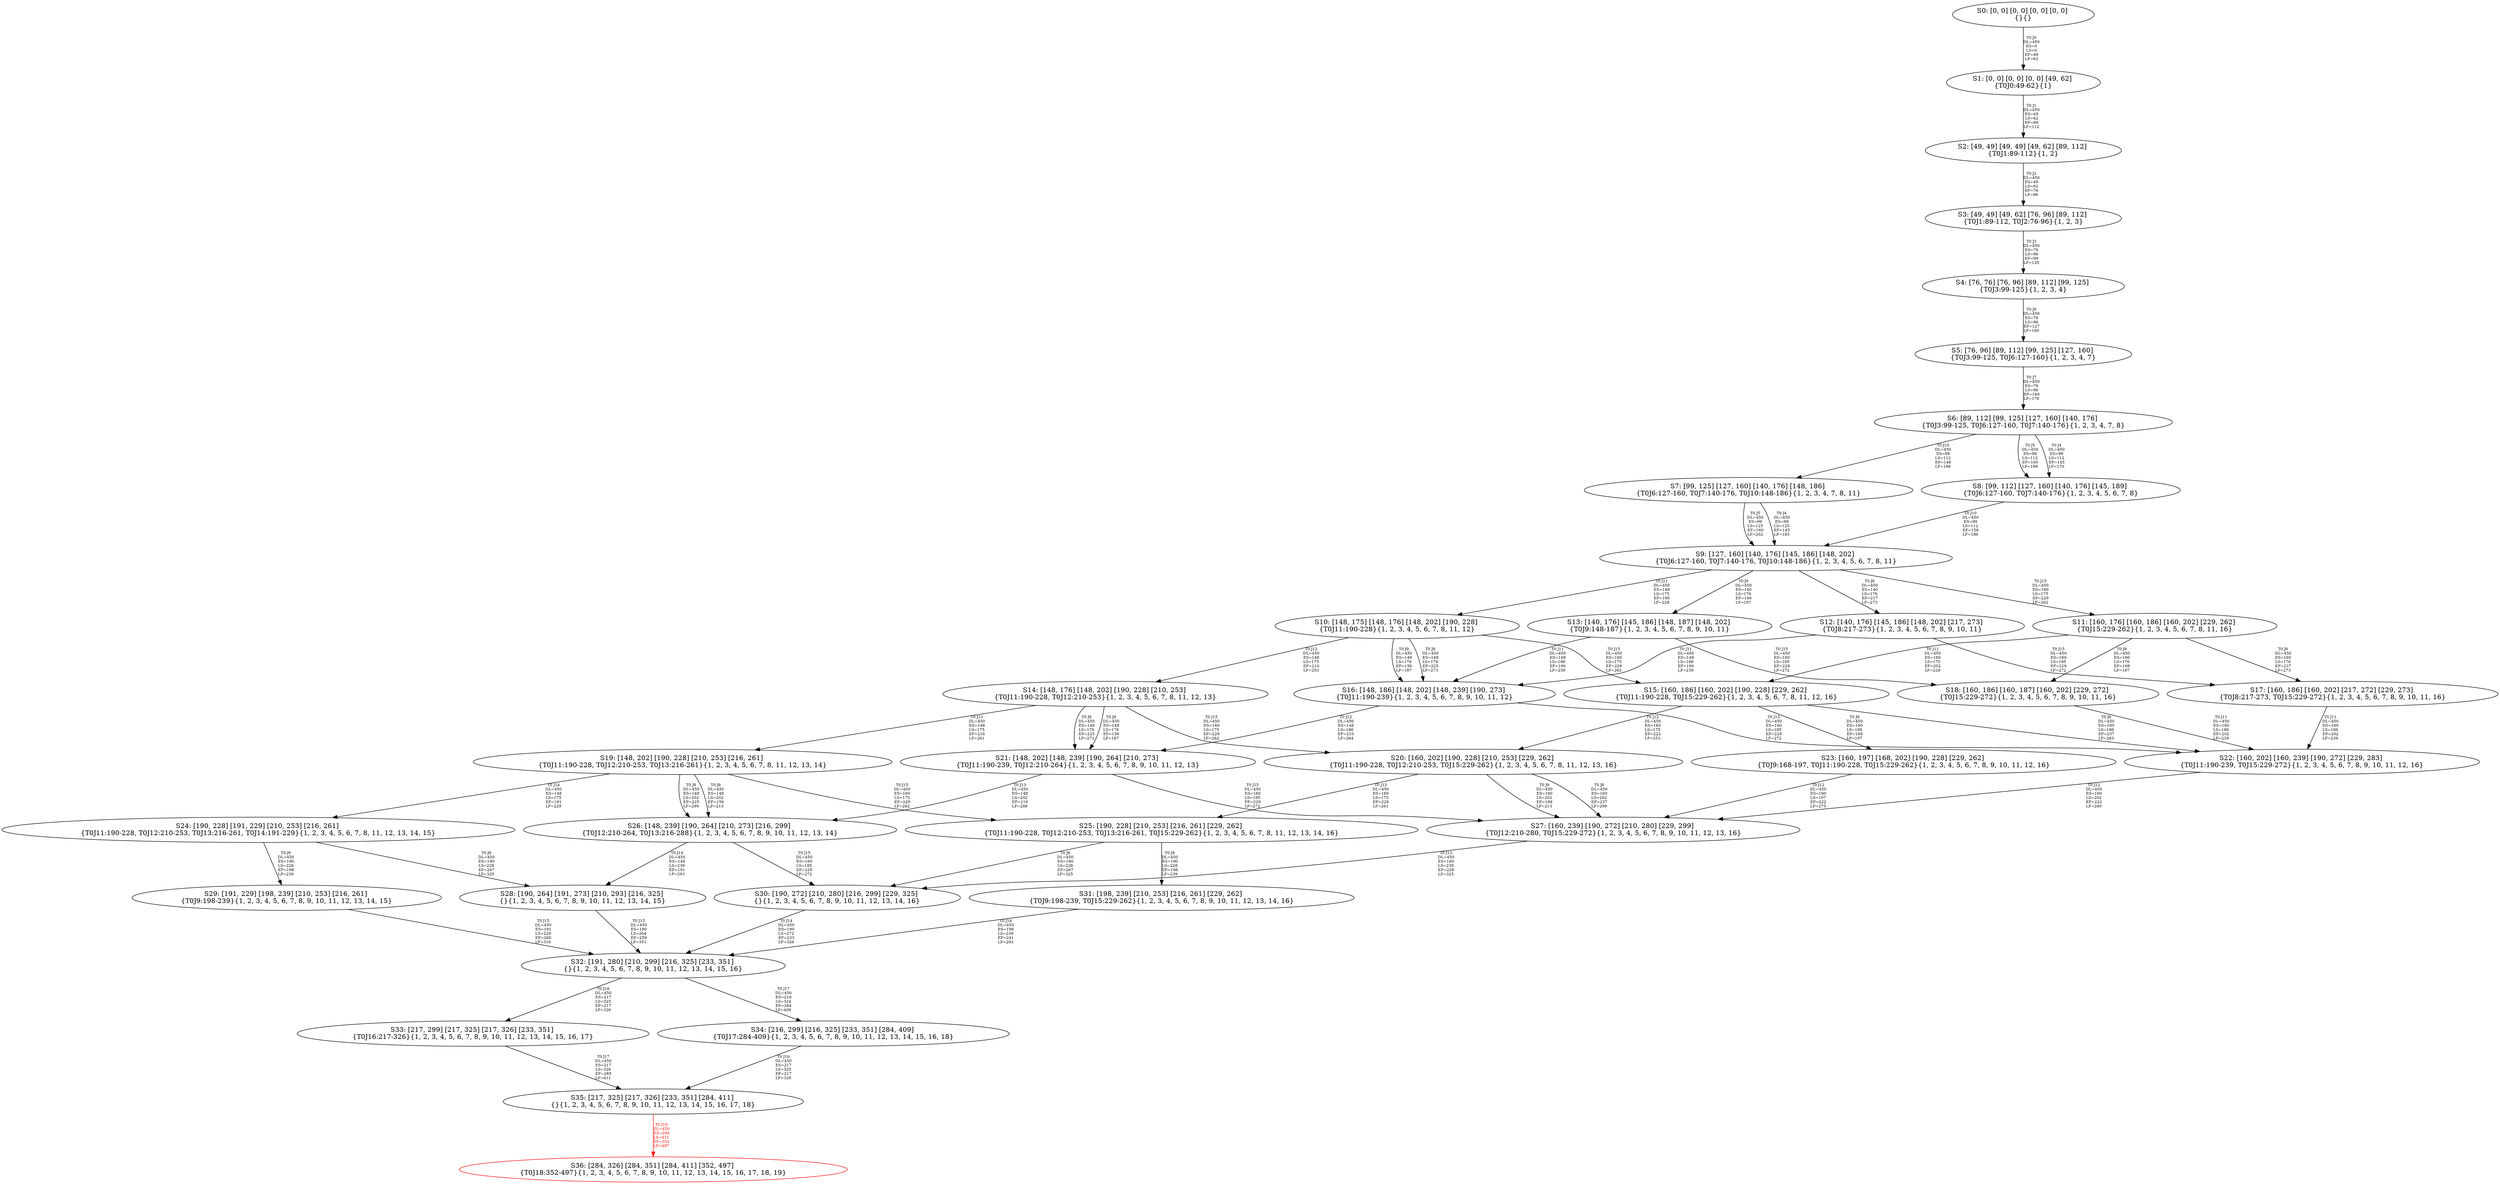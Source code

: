 digraph {
	S0[label="S0: [0, 0] [0, 0] [0, 0] [0, 0] \n{}{}"];
	S1[label="S1: [0, 0] [0, 0] [0, 0] [49, 62] \n{T0J0:49-62}{1}"];
	S2[label="S2: [49, 49] [49, 49] [49, 62] [89, 112] \n{T0J1:89-112}{1, 2}"];
	S3[label="S3: [49, 49] [49, 62] [76, 96] [89, 112] \n{T0J1:89-112, T0J2:76-96}{1, 2, 3}"];
	S4[label="S4: [76, 76] [76, 96] [89, 112] [99, 125] \n{T0J3:99-125}{1, 2, 3, 4}"];
	S5[label="S5: [76, 96] [89, 112] [99, 125] [127, 160] \n{T0J3:99-125, T0J6:127-160}{1, 2, 3, 4, 7}"];
	S6[label="S6: [89, 112] [99, 125] [127, 160] [140, 176] \n{T0J3:99-125, T0J6:127-160, T0J7:140-176}{1, 2, 3, 4, 7, 8}"];
	S7[label="S7: [99, 125] [127, 160] [140, 176] [148, 186] \n{T0J6:127-160, T0J7:140-176, T0J10:148-186}{1, 2, 3, 4, 7, 8, 11}"];
	S8[label="S8: [99, 112] [127, 160] [140, 176] [145, 189] \n{T0J6:127-160, T0J7:140-176}{1, 2, 3, 4, 5, 6, 7, 8}"];
	S9[label="S9: [127, 160] [140, 176] [145, 186] [148, 202] \n{T0J6:127-160, T0J7:140-176, T0J10:148-186}{1, 2, 3, 4, 5, 6, 7, 8, 11}"];
	S10[label="S10: [148, 175] [148, 176] [148, 202] [190, 228] \n{T0J11:190-228}{1, 2, 3, 4, 5, 6, 7, 8, 11, 12}"];
	S11[label="S11: [160, 176] [160, 186] [160, 202] [229, 262] \n{T0J15:229-262}{1, 2, 3, 4, 5, 6, 7, 8, 11, 16}"];
	S12[label="S12: [140, 176] [145, 186] [148, 202] [217, 273] \n{T0J8:217-273}{1, 2, 3, 4, 5, 6, 7, 8, 9, 10, 11}"];
	S13[label="S13: [140, 176] [145, 186] [148, 187] [148, 202] \n{T0J9:148-187}{1, 2, 3, 4, 5, 6, 7, 8, 9, 10, 11}"];
	S14[label="S14: [148, 176] [148, 202] [190, 228] [210, 253] \n{T0J11:190-228, T0J12:210-253}{1, 2, 3, 4, 5, 6, 7, 8, 11, 12, 13}"];
	S15[label="S15: [160, 186] [160, 202] [190, 228] [229, 262] \n{T0J11:190-228, T0J15:229-262}{1, 2, 3, 4, 5, 6, 7, 8, 11, 12, 16}"];
	S16[label="S16: [148, 186] [148, 202] [148, 239] [190, 273] \n{T0J11:190-239}{1, 2, 3, 4, 5, 6, 7, 8, 9, 10, 11, 12}"];
	S17[label="S17: [160, 186] [160, 202] [217, 272] [229, 273] \n{T0J8:217-273, T0J15:229-272}{1, 2, 3, 4, 5, 6, 7, 8, 9, 10, 11, 16}"];
	S18[label="S18: [160, 186] [160, 187] [160, 202] [229, 272] \n{T0J15:229-272}{1, 2, 3, 4, 5, 6, 7, 8, 9, 10, 11, 16}"];
	S19[label="S19: [148, 202] [190, 228] [210, 253] [216, 261] \n{T0J11:190-228, T0J12:210-253, T0J13:216-261}{1, 2, 3, 4, 5, 6, 7, 8, 11, 12, 13, 14}"];
	S20[label="S20: [160, 202] [190, 228] [210, 253] [229, 262] \n{T0J11:190-228, T0J12:210-253, T0J15:229-262}{1, 2, 3, 4, 5, 6, 7, 8, 11, 12, 13, 16}"];
	S21[label="S21: [148, 202] [148, 239] [190, 264] [210, 273] \n{T0J11:190-239, T0J12:210-264}{1, 2, 3, 4, 5, 6, 7, 8, 9, 10, 11, 12, 13}"];
	S22[label="S22: [160, 202] [160, 239] [190, 272] [229, 283] \n{T0J11:190-239, T0J15:229-272}{1, 2, 3, 4, 5, 6, 7, 8, 9, 10, 11, 12, 16}"];
	S23[label="S23: [160, 197] [168, 202] [190, 228] [229, 262] \n{T0J9:168-197, T0J11:190-228, T0J15:229-262}{1, 2, 3, 4, 5, 6, 7, 8, 9, 10, 11, 12, 16}"];
	S24[label="S24: [190, 228] [191, 229] [210, 253] [216, 261] \n{T0J11:190-228, T0J12:210-253, T0J13:216-261, T0J14:191-229}{1, 2, 3, 4, 5, 6, 7, 8, 11, 12, 13, 14, 15}"];
	S25[label="S25: [190, 228] [210, 253] [216, 261] [229, 262] \n{T0J11:190-228, T0J12:210-253, T0J13:216-261, T0J15:229-262}{1, 2, 3, 4, 5, 6, 7, 8, 11, 12, 13, 14, 16}"];
	S26[label="S26: [148, 239] [190, 264] [210, 273] [216, 299] \n{T0J12:210-264, T0J13:216-288}{1, 2, 3, 4, 5, 6, 7, 8, 9, 10, 11, 12, 13, 14}"];
	S27[label="S27: [160, 239] [190, 272] [210, 280] [229, 299] \n{T0J12:210-280, T0J15:229-272}{1, 2, 3, 4, 5, 6, 7, 8, 9, 10, 11, 12, 13, 16}"];
	S28[label="S28: [190, 264] [191, 273] [210, 293] [216, 325] \n{}{1, 2, 3, 4, 5, 6, 7, 8, 9, 10, 11, 12, 13, 14, 15}"];
	S29[label="S29: [191, 229] [198, 239] [210, 253] [216, 261] \n{T0J9:198-239}{1, 2, 3, 4, 5, 6, 7, 8, 9, 10, 11, 12, 13, 14, 15}"];
	S30[label="S30: [190, 272] [210, 280] [216, 299] [229, 325] \n{}{1, 2, 3, 4, 5, 6, 7, 8, 9, 10, 11, 12, 13, 14, 16}"];
	S31[label="S31: [198, 239] [210, 253] [216, 261] [229, 262] \n{T0J9:198-239, T0J15:229-262}{1, 2, 3, 4, 5, 6, 7, 8, 9, 10, 11, 12, 13, 14, 16}"];
	S32[label="S32: [191, 280] [210, 299] [216, 325] [233, 351] \n{}{1, 2, 3, 4, 5, 6, 7, 8, 9, 10, 11, 12, 13, 14, 15, 16}"];
	S33[label="S33: [217, 299] [217, 325] [217, 326] [233, 351] \n{T0J16:217-326}{1, 2, 3, 4, 5, 6, 7, 8, 9, 10, 11, 12, 13, 14, 15, 16, 17}"];
	S34[label="S34: [216, 299] [216, 325] [233, 351] [284, 409] \n{T0J17:284-409}{1, 2, 3, 4, 5, 6, 7, 8, 9, 10, 11, 12, 13, 14, 15, 16, 18}"];
	S35[label="S35: [217, 325] [217, 326] [233, 351] [284, 411] \n{}{1, 2, 3, 4, 5, 6, 7, 8, 9, 10, 11, 12, 13, 14, 15, 16, 17, 18}"];
	S36[label="S36: [284, 326] [284, 351] [284, 411] [352, 497] \n{T0J18:352-497}{1, 2, 3, 4, 5, 6, 7, 8, 9, 10, 11, 12, 13, 14, 15, 16, 17, 18, 19}"];
	S0 -> S1[label="T0 J0\nDL=450\nES=0\nLS=0\nEF=49\nLF=62",fontsize=8];
	S1 -> S2[label="T0 J1\nDL=450\nES=49\nLS=62\nEF=89\nLF=112",fontsize=8];
	S2 -> S3[label="T0 J2\nDL=450\nES=49\nLS=62\nEF=76\nLF=96",fontsize=8];
	S3 -> S4[label="T0 J3\nDL=450\nES=76\nLS=96\nEF=99\nLF=125",fontsize=8];
	S4 -> S5[label="T0 J6\nDL=450\nES=76\nLS=96\nEF=127\nLF=160",fontsize=8];
	S5 -> S6[label="T0 J7\nDL=450\nES=76\nLS=96\nEF=140\nLF=176",fontsize=8];
	S6 -> S8[label="T0 J4\nDL=450\nES=99\nLS=112\nEF=145\nLF=170",fontsize=8];
	S6 -> S8[label="T0 J5\nDL=450\nES=99\nLS=112\nEF=160\nLF=189",fontsize=8];
	S6 -> S7[label="T0 J10\nDL=450\nES=89\nLS=112\nEF=148\nLF=186",fontsize=8];
	S7 -> S9[label="T0 J4\nDL=450\nES=99\nLS=125\nEF=145\nLF=183",fontsize=8];
	S7 -> S9[label="T0 J5\nDL=450\nES=99\nLS=125\nEF=160\nLF=202",fontsize=8];
	S8 -> S9[label="T0 J10\nDL=450\nES=99\nLS=112\nEF=158\nLF=186",fontsize=8];
	S9 -> S12[label="T0 J8\nDL=450\nES=140\nLS=176\nEF=217\nLF=273",fontsize=8];
	S9 -> S13[label="T0 J9\nDL=450\nES=140\nLS=176\nEF=148\nLF=187",fontsize=8];
	S9 -> S10[label="T0 J11\nDL=450\nES=148\nLS=175\nEF=190\nLF=228",fontsize=8];
	S9 -> S11[label="T0 J15\nDL=450\nES=160\nLS=175\nEF=229\nLF=262",fontsize=8];
	S10 -> S16[label="T0 J8\nDL=450\nES=148\nLS=176\nEF=225\nLF=273",fontsize=8];
	S10 -> S16[label="T0 J9\nDL=450\nES=148\nLS=176\nEF=156\nLF=187",fontsize=8];
	S10 -> S14[label="T0 J12\nDL=450\nES=148\nLS=175\nEF=210\nLF=253",fontsize=8];
	S10 -> S15[label="T0 J15\nDL=450\nES=160\nLS=175\nEF=229\nLF=262",fontsize=8];
	S11 -> S17[label="T0 J8\nDL=450\nES=160\nLS=176\nEF=237\nLF=273",fontsize=8];
	S11 -> S18[label="T0 J9\nDL=450\nES=160\nLS=176\nEF=168\nLF=187",fontsize=8];
	S11 -> S15[label="T0 J11\nDL=450\nES=160\nLS=175\nEF=202\nLF=228",fontsize=8];
	S12 -> S16[label="T0 J11\nDL=450\nES=148\nLS=186\nEF=190\nLF=239",fontsize=8];
	S12 -> S17[label="T0 J15\nDL=450\nES=160\nLS=185\nEF=229\nLF=272",fontsize=8];
	S13 -> S16[label="T0 J11\nDL=450\nES=148\nLS=186\nEF=190\nLF=239",fontsize=8];
	S13 -> S18[label="T0 J15\nDL=450\nES=160\nLS=185\nEF=229\nLF=272",fontsize=8];
	S14 -> S21[label="T0 J8\nDL=450\nES=148\nLS=176\nEF=225\nLF=273",fontsize=8];
	S14 -> S21[label="T0 J9\nDL=450\nES=148\nLS=176\nEF=156\nLF=187",fontsize=8];
	S14 -> S19[label="T0 J13\nDL=450\nES=148\nLS=175\nEF=216\nLF=261",fontsize=8];
	S14 -> S20[label="T0 J15\nDL=450\nES=160\nLS=175\nEF=229\nLF=262",fontsize=8];
	S15 -> S22[label="T0 J8\nDL=450\nES=160\nLS=186\nEF=237\nLF=283",fontsize=8];
	S15 -> S23[label="T0 J9\nDL=450\nES=160\nLS=186\nEF=168\nLF=197",fontsize=8];
	S15 -> S20[label="T0 J12\nDL=450\nES=160\nLS=175\nEF=222\nLF=253",fontsize=8];
	S16 -> S21[label="T0 J12\nDL=450\nES=148\nLS=186\nEF=210\nLF=264",fontsize=8];
	S16 -> S22[label="T0 J15\nDL=450\nES=160\nLS=185\nEF=229\nLF=272",fontsize=8];
	S17 -> S22[label="T0 J11\nDL=450\nES=160\nLS=186\nEF=202\nLF=239",fontsize=8];
	S18 -> S22[label="T0 J11\nDL=450\nES=160\nLS=186\nEF=202\nLF=239",fontsize=8];
	S19 -> S26[label="T0 J8\nDL=450\nES=148\nLS=202\nEF=225\nLF=299",fontsize=8];
	S19 -> S26[label="T0 J9\nDL=450\nES=148\nLS=202\nEF=156\nLF=213",fontsize=8];
	S19 -> S24[label="T0 J14\nDL=450\nES=148\nLS=175\nEF=191\nLF=229",fontsize=8];
	S19 -> S25[label="T0 J15\nDL=450\nES=160\nLS=175\nEF=229\nLF=262",fontsize=8];
	S20 -> S27[label="T0 J8\nDL=450\nES=160\nLS=202\nEF=237\nLF=299",fontsize=8];
	S20 -> S27[label="T0 J9\nDL=450\nES=160\nLS=202\nEF=168\nLF=213",fontsize=8];
	S20 -> S25[label="T0 J13\nDL=450\nES=160\nLS=175\nEF=228\nLF=261",fontsize=8];
	S21 -> S26[label="T0 J13\nDL=450\nES=148\nLS=202\nEF=216\nLF=288",fontsize=8];
	S21 -> S27[label="T0 J15\nDL=450\nES=160\nLS=185\nEF=229\nLF=272",fontsize=8];
	S22 -> S27[label="T0 J12\nDL=450\nES=160\nLS=202\nEF=222\nLF=280",fontsize=8];
	S23 -> S27[label="T0 J12\nDL=450\nES=160\nLS=197\nEF=222\nLF=275",fontsize=8];
	S24 -> S28[label="T0 J8\nDL=450\nES=190\nLS=228\nEF=267\nLF=325",fontsize=8];
	S24 -> S29[label="T0 J9\nDL=450\nES=190\nLS=228\nEF=198\nLF=239",fontsize=8];
	S25 -> S30[label="T0 J8\nDL=450\nES=190\nLS=228\nEF=267\nLF=325",fontsize=8];
	S25 -> S31[label="T0 J9\nDL=450\nES=190\nLS=228\nEF=198\nLF=239",fontsize=8];
	S26 -> S28[label="T0 J14\nDL=450\nES=148\nLS=239\nEF=191\nLF=293",fontsize=8];
	S26 -> S30[label="T0 J15\nDL=450\nES=160\nLS=185\nEF=229\nLF=272",fontsize=8];
	S27 -> S30[label="T0 J13\nDL=450\nES=160\nLS=239\nEF=228\nLF=325",fontsize=8];
	S28 -> S32[label="T0 J15\nDL=450\nES=190\nLS=264\nEF=259\nLF=351",fontsize=8];
	S29 -> S32[label="T0 J15\nDL=450\nES=191\nLS=229\nEF=260\nLF=316",fontsize=8];
	S30 -> S32[label="T0 J14\nDL=450\nES=190\nLS=272\nEF=233\nLF=326",fontsize=8];
	S31 -> S32[label="T0 J14\nDL=450\nES=198\nLS=239\nEF=241\nLF=293",fontsize=8];
	S32 -> S33[label="T0 J16\nDL=450\nES=217\nLS=325\nEF=217\nLF=326",fontsize=8];
	S32 -> S34[label="T0 J17\nDL=450\nES=216\nLS=324\nEF=284\nLF=409",fontsize=8];
	S33 -> S35[label="T0 J17\nDL=450\nES=217\nLS=326\nEF=285\nLF=411",fontsize=8];
	S34 -> S35[label="T0 J16\nDL=450\nES=217\nLS=325\nEF=217\nLF=326",fontsize=8];
	S35 -> S36[label="T0 J18\nDL=450\nES=284\nLS=411\nEF=352\nLF=497",color=Red,fontcolor=Red,fontsize=8];
S36[color=Red];
}
